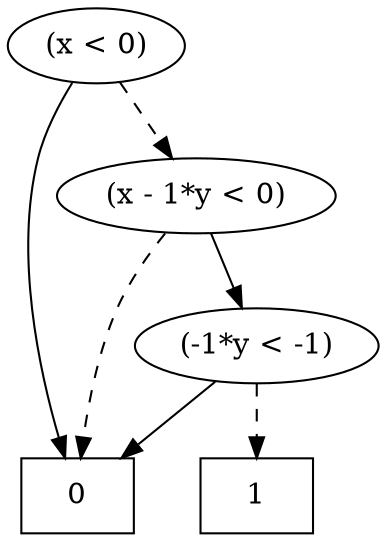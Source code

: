 digraph G {
	rankdir = TB;
	365 [label="(x < 0)", shape=""]
	365 -> 1
	365 -> 364 [style=dashed]
	{rank = same; 365;}
	1 [label="0", shape="box"]
	354 [label="1", shape="box"]
	{rank = same; 1; 354;}
	364 [label="(x - 1*y < 0)", shape=""]
	364 -> 363
	364 -> 1 [style=dashed]
	{rank = same; 364;}
	363 [label="(-1*y < -1)", shape=""]
	363 -> 1
	363 -> 354 [style=dashed]
	{rank = same; 363;}
}
